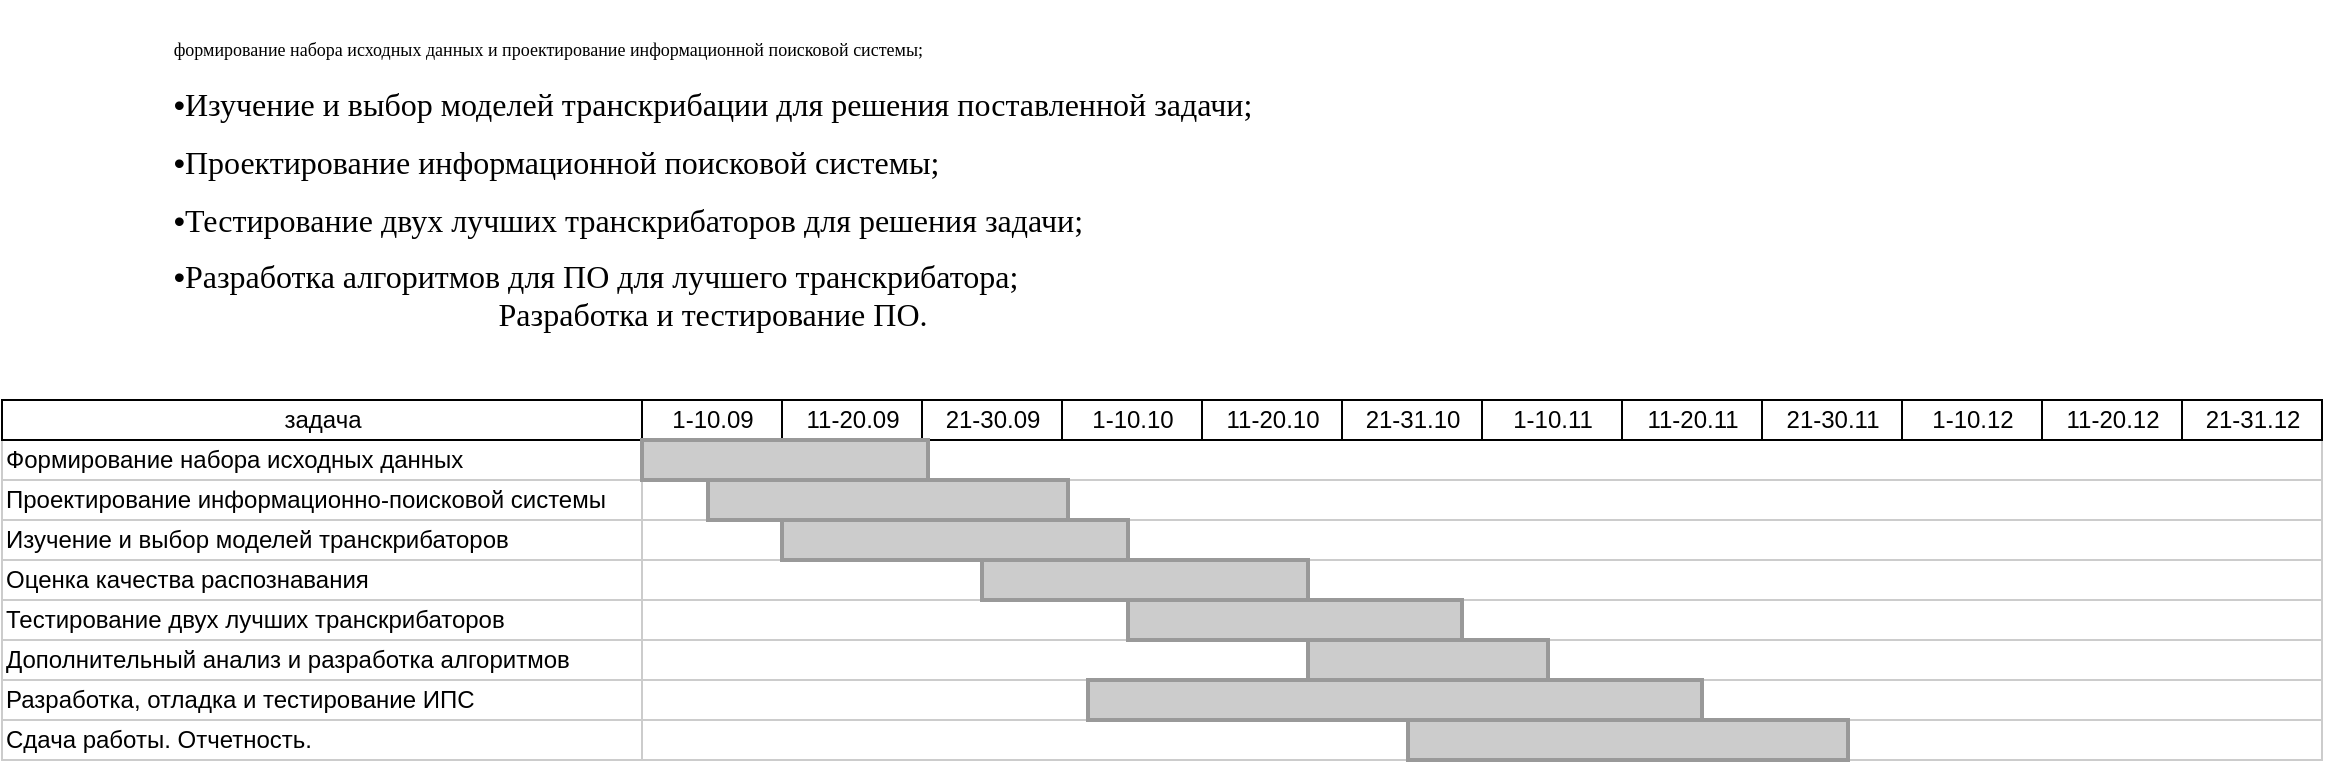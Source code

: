 <mxfile version="22.1.3" type="github">
  <diagram name="Page-1" id="fc2ac565-0d4e-3f0d-88b0-a54af1634ed7">
    <mxGraphModel dx="1214" dy="1876.5" grid="1" gridSize="10" guides="1" tooltips="1" connect="0" arrows="1" fold="1" page="1" pageScale="1.5" pageWidth="1169" pageHeight="827" background="none" math="0" shadow="0">
      <root>
        <mxCell id="0" style=";html=1;" />
        <mxCell id="1" style=";html=1;" parent="0" />
        <mxCell id="75" value="Формирование набора исходных данных" style="align=left;strokeColor=#CCCCCC;html=1;" parent="1" vertex="1">
          <mxGeometry x="297.0" y="150.0" width="320.0" height="20.0" as="geometry" />
        </mxCell>
        <mxCell id="80" value="Проектирование информационно-поисковой системы&lt;span style=&quot;white-space: pre;&quot;&gt;&lt;br/&gt;&lt;/span&gt;" style="align=left;strokeColor=#CCCCCC;html=1;" parent="1" vertex="1">
          <mxGeometry x="297" y="170.0" width="320" height="20" as="geometry" />
        </mxCell>
        <mxCell id="85" value="Изучение и выбор моделей транскрибаторов" style="align=left;strokeColor=#CCCCCC;html=1;" parent="1" vertex="1">
          <mxGeometry x="297.0" y="190.0" width="320.0" height="20" as="geometry" />
        </mxCell>
        <mxCell id="90" value="Оценка качества распознавания" style="align=left;strokeColor=#CCCCCC;html=1;" parent="1" vertex="1">
          <mxGeometry x="297.0" y="210.0" width="320.0" height="20" as="geometry" />
        </mxCell>
        <mxCell id="95" value="Тестирование двух лучших транскрибаторов" style="align=left;strokeColor=#CCCCCC;html=1;" parent="1" vertex="1">
          <mxGeometry x="297.0" y="230.0" width="320.0" height="20" as="geometry" />
        </mxCell>
        <mxCell id="100" value="Дополнительный анализ и разработка алгоритмов" style="align=left;strokeColor=#CCCCCC;html=1;" parent="1" vertex="1">
          <mxGeometry x="297.0" y="250.0" width="320.0" height="20" as="geometry" />
        </mxCell>
        <mxCell id="2" value="задача" style="strokeWidth=1;fontStyle=0;html=1;" parent="1" vertex="1">
          <mxGeometry x="297" y="130" width="320" height="20" as="geometry" />
        </mxCell>
        <mxCell id="67c90442a009f359-289" value="Разработка, отладка и тестирование ИПС" style="align=left;strokeColor=#CCCCCC;html=1;" parent="1" vertex="1">
          <mxGeometry x="297.0" y="270.0" width="320.0" height="20" as="geometry" />
        </mxCell>
        <mxCell id="67c90442a009f359-290" value="Сдача работы. Отчетность." style="align=left;strokeColor=#CCCCCC;html=1;" parent="1" vertex="1">
          <mxGeometry x="297.0" y="290.0" width="320.0" height="20" as="geometry" />
        </mxCell>
        <mxCell id="67c90442a009f359-291" value="" style="align=left;strokeColor=#CCCCCC;html=1;" parent="1" vertex="1">
          <mxGeometry x="617" y="150" width="840" height="20" as="geometry" />
        </mxCell>
        <mxCell id="4" value="1-10.09" style="strokeWidth=1;fontStyle=0;html=1;" parent="1" vertex="1">
          <mxGeometry x="617" y="130" width="70" height="20" as="geometry" />
        </mxCell>
        <mxCell id="67c90442a009f359-278" value="11-20.09" style="strokeWidth=1;fontStyle=0;html=1;" parent="1" vertex="1">
          <mxGeometry x="687" y="130" width="70" height="20" as="geometry" />
        </mxCell>
        <mxCell id="67c90442a009f359-279" value="21-30.09" style="strokeWidth=1;fontStyle=0;html=1;" parent="1" vertex="1">
          <mxGeometry x="757" y="130" width="70" height="20" as="geometry" />
        </mxCell>
        <mxCell id="67c90442a009f359-280" value="1-10.10" style="strokeWidth=1;fontStyle=0;html=1;" parent="1" vertex="1">
          <mxGeometry x="827" y="130" width="70" height="20" as="geometry" />
        </mxCell>
        <mxCell id="67c90442a009f359-281" value="11-20.10" style="strokeWidth=1;fontStyle=0;html=1;" parent="1" vertex="1">
          <mxGeometry x="897" y="130" width="70" height="20" as="geometry" />
        </mxCell>
        <mxCell id="67c90442a009f359-282" value="21-31.10" style="strokeWidth=1;fontStyle=0;html=1;" parent="1" vertex="1">
          <mxGeometry x="967" y="130" width="70" height="20" as="geometry" />
        </mxCell>
        <mxCell id="67c90442a009f359-283" value="1-10.11" style="strokeWidth=1;fontStyle=0;html=1;" parent="1" vertex="1">
          <mxGeometry x="1037" y="130" width="70" height="20" as="geometry" />
        </mxCell>
        <mxCell id="67c90442a009f359-284" value="11-20.11" style="strokeWidth=1;fontStyle=0;html=1;" parent="1" vertex="1">
          <mxGeometry x="1107" y="130" width="70" height="20" as="geometry" />
        </mxCell>
        <mxCell id="67c90442a009f359-285" value="21-30.11" style="strokeWidth=1;fontStyle=0;html=1;" parent="1" vertex="1">
          <mxGeometry x="1177" y="130" width="70" height="20" as="geometry" />
        </mxCell>
        <mxCell id="67c90442a009f359-286" value="1-10.12" style="strokeWidth=1;fontStyle=0;html=1;" parent="1" vertex="1">
          <mxGeometry x="1247" y="130" width="70" height="20" as="geometry" />
        </mxCell>
        <mxCell id="67c90442a009f359-287" value="11-20.12" style="strokeWidth=1;fontStyle=0;html=1;" parent="1" vertex="1">
          <mxGeometry x="1317" y="130" width="70" height="20" as="geometry" />
        </mxCell>
        <mxCell id="67c90442a009f359-288" value="21-31.12" style="strokeWidth=1;fontStyle=0;html=1;" parent="1" vertex="1">
          <mxGeometry x="1387" y="130" width="70" height="20" as="geometry" />
        </mxCell>
        <mxCell id="67c90442a009f359-292" value="" style="align=left;strokeColor=#CCCCCC;html=1;" parent="1" vertex="1">
          <mxGeometry x="617" y="170" width="840" height="20" as="geometry" />
        </mxCell>
        <mxCell id="67c90442a009f359-293" value="" style="align=left;strokeColor=#CCCCCC;html=1;" parent="1" vertex="1">
          <mxGeometry x="617" y="190" width="840" height="20" as="geometry" />
        </mxCell>
        <mxCell id="67c90442a009f359-294" value="" style="align=left;strokeColor=#CCCCCC;html=1;" parent="1" vertex="1">
          <mxGeometry x="617" y="210" width="840" height="20" as="geometry" />
        </mxCell>
        <mxCell id="67c90442a009f359-295" value="" style="align=left;strokeColor=#CCCCCC;html=1;" parent="1" vertex="1">
          <mxGeometry x="617" y="230" width="840" height="20" as="geometry" />
        </mxCell>
        <mxCell id="67c90442a009f359-296" value="" style="align=left;strokeColor=#CCCCCC;html=1;" parent="1" vertex="1">
          <mxGeometry x="617" y="250" width="840" height="20" as="geometry" />
        </mxCell>
        <mxCell id="67c90442a009f359-297" value="" style="align=left;strokeColor=#CCCCCC;html=1;" parent="1" vertex="1">
          <mxGeometry x="617" y="270" width="840" height="20" as="geometry" />
        </mxCell>
        <mxCell id="67c90442a009f359-298" value="" style="align=left;strokeColor=#CCCCCC;html=1;" parent="1" vertex="1">
          <mxGeometry x="617" y="290" width="840" height="20" as="geometry" />
        </mxCell>
        <mxCell id="67c90442a009f359-299" value="" style="whiteSpace=wrap;html=1;strokeWidth=2;fillColor=#CCCCCC;gradientColor=none;fontSize=14;align=center;strokeColor=#999999;" parent="1" vertex="1">
          <mxGeometry x="617" y="150" width="143" height="20" as="geometry" />
        </mxCell>
        <mxCell id="67c90442a009f359-300" value="" style="whiteSpace=wrap;html=1;strokeWidth=2;fillColor=#CCCCCC;gradientColor=none;fontSize=14;align=center;strokeColor=#999999;" parent="1" vertex="1">
          <mxGeometry x="650" y="170" width="180" height="20" as="geometry" />
        </mxCell>
        <mxCell id="67c90442a009f359-301" value="" style="whiteSpace=wrap;html=1;strokeWidth=2;fillColor=#CCCCCC;gradientColor=none;fontSize=14;align=center;strokeColor=#999999;" parent="1" vertex="1">
          <mxGeometry x="687" y="190" width="173" height="20" as="geometry" />
        </mxCell>
        <mxCell id="67c90442a009f359-302" value="" style="whiteSpace=wrap;html=1;strokeWidth=2;fillColor=#CCCCCC;gradientColor=none;fontSize=14;align=center;strokeColor=#999999;" parent="1" vertex="1">
          <mxGeometry x="787" y="210" width="163" height="20" as="geometry" />
        </mxCell>
        <mxCell id="67c90442a009f359-303" value="" style="whiteSpace=wrap;html=1;strokeWidth=2;fillColor=#CCCCCC;gradientColor=none;fontSize=14;align=center;strokeColor=#999999;" parent="1" vertex="1">
          <mxGeometry x="860" y="230" width="167" height="20" as="geometry" />
        </mxCell>
        <mxCell id="67c90442a009f359-304" value="" style="whiteSpace=wrap;html=1;strokeWidth=2;fillColor=#CCCCCC;gradientColor=none;fontSize=14;align=center;strokeColor=#999999;" parent="1" vertex="1">
          <mxGeometry x="950" y="250" width="120" height="20" as="geometry" />
        </mxCell>
        <mxCell id="67c90442a009f359-305" value="" style="whiteSpace=wrap;html=1;strokeWidth=2;fillColor=#CCCCCC;gradientColor=none;fontSize=14;align=center;strokeColor=#999999;" parent="1" vertex="1">
          <mxGeometry x="840" y="270" width="307" height="20" as="geometry" />
        </mxCell>
        <mxCell id="67c90442a009f359-306" value="" style="whiteSpace=wrap;html=1;strokeWidth=2;fillColor=#CCCCCC;gradientColor=none;fontSize=14;align=center;strokeColor=#999999;" parent="1" vertex="1">
          <mxGeometry x="1000" y="290" width="220" height="20" as="geometry" />
        </mxCell>
        <mxCell id="t3raDtDk3WNf8D7AOKck-100" value="&lt;div style=&quot;line-height: 14.4px; margin-top: 10pt; margin-bottom: 0pt; margin-left: 0.25in; text-indent: -0.25in; text-align: left; direction: ltr; unicode-bidi: embed; word-break: normal;&quot;&gt;&lt;font style=&quot;font-size: 9px;&quot;&gt;&lt;span style=&quot;font-family: Calibri;&quot;&gt;формирование&amp;nbsp;&lt;/span&gt;&lt;span style=&quot;font-family: Calibri;&quot;&gt;набора исходных данных и проектирование информационной поисковой&amp;nbsp;&lt;/span&gt;&lt;span style=&quot;font-family: Calibri;&quot;&gt;системы;&lt;/span&gt;&lt;/font&gt;&lt;/div&gt;&lt;div style=&quot;line-height: 14.4px; margin-top: 10pt; margin-bottom: 0pt; margin-left: 0.25in; text-indent: -0.25in; text-align: left; direction: ltr; unicode-bidi: embed; word-break: normal;&quot;&gt;&lt;font size=&quot;3&quot;&gt;&lt;span style=&quot;font-family: Arial;&quot;&gt;•&lt;/span&gt;&lt;span style=&quot;font-family: Calibri;&quot;&gt;Изучение&amp;nbsp;&lt;/span&gt;&lt;span style=&quot;font-family: Calibri;&quot;&gt;и выбор моделей&amp;nbsp;&lt;/span&gt;&lt;span style=&quot;font-family: Calibri;&quot;&gt;транскрибации&lt;/span&gt;&lt;span style=&quot;font-family: Calibri;&quot;&gt;&amp;nbsp;для решения поставленной&amp;nbsp;&lt;/span&gt;&lt;span style=&quot;font-family: Calibri;&quot;&gt;задачи;&lt;/span&gt;&lt;/font&gt;&lt;/div&gt;&lt;div style=&quot;line-height: 14.4px; margin-top: 10pt; margin-bottom: 0pt; margin-left: 0.25in; text-indent: -0.25in; text-align: left; direction: ltr; unicode-bidi: embed; word-break: normal;&quot;&gt;&lt;font size=&quot;3&quot;&gt;&lt;span style=&quot;font-family: Arial;&quot;&gt;•&lt;/span&gt;&lt;span style=&quot;font-family: Calibri;&quot;&gt;П&lt;/span&gt;&lt;span style=&quot;font-family: Calibri;&quot;&gt;роектирование&amp;nbsp;&lt;/span&gt;&lt;span style=&quot;font-family: Calibri;&quot;&gt;информационной поисковой&amp;nbsp;&lt;/span&gt;&lt;span style=&quot;font-family: Calibri;&quot;&gt;системы;&lt;/span&gt;&lt;/font&gt;&lt;/div&gt;&lt;div style=&quot;line-height: 14.4px; margin-top: 10pt; margin-bottom: 0pt; margin-left: 0.25in; text-indent: -0.25in; text-align: left; direction: ltr; unicode-bidi: embed; word-break: normal;&quot;&gt;&lt;font size=&quot;3&quot;&gt;&lt;span style=&quot;font-family: Arial;&quot;&gt;•&lt;/span&gt;&lt;span style=&quot;font-family: Calibri;&quot;&gt;Тестирование&amp;nbsp;&lt;/span&gt;&lt;span style=&quot;font-family: Calibri;&quot;&gt;двух лучших&amp;nbsp;&lt;/span&gt;&lt;span style=&quot;font-family: Calibri;&quot;&gt;транскрибаторов&lt;/span&gt;&lt;span style=&quot;font-family: Calibri;&quot;&gt;&amp;nbsp;для решения&amp;nbsp;&lt;/span&gt;&lt;span style=&quot;font-family: Calibri;&quot;&gt;задачи;&lt;/span&gt;&lt;/font&gt;&lt;/div&gt;&lt;div style=&quot;line-height: 14.4px; margin-top: 10pt; margin-bottom: 0pt; margin-left: 0.25in; text-indent: -0.25in; text-align: left; direction: ltr; unicode-bidi: embed; word-break: normal;&quot;&gt;&lt;font size=&quot;3&quot;&gt;&lt;span style=&quot;font-family: Arial;&quot;&gt;•&lt;/span&gt;&lt;span style=&quot;font-family: Calibri;&quot;&gt;Разработка&amp;nbsp;&lt;/span&gt;&lt;span style=&quot;font-family: Calibri;&quot;&gt;алгоритмов для ПО для лучшего&amp;nbsp;&lt;/span&gt;&lt;span style=&quot;font-family: Calibri;&quot;&gt;транскрибатора&lt;/span&gt;&lt;span style=&quot;font-family: Calibri;&quot;&gt;;&lt;/span&gt;&lt;/font&gt;&lt;/div&gt;&lt;font size=&quot;3&quot;&gt;&lt;span style=&quot;text-align: start; font-family: Calibri;&quot;&gt;Разработка&amp;nbsp;&lt;/span&gt;&lt;span style=&quot;text-align: start; font-family: Calibri;&quot;&gt;и тестирование&amp;nbsp;&lt;/span&gt;&lt;span style=&quot;text-align: start; font-family: Calibri;&quot;&gt;ПО.&lt;/span&gt;&lt;/font&gt;&lt;span style=&quot;font-family: -webkit-standard; font-size: medium; text-align: start;&quot;&gt;&lt;/span&gt;" style="text;html=1;align=center;verticalAlign=middle;resizable=0;points=[];autosize=1;strokeColor=none;fillColor=none;" vertex="1" parent="1">
          <mxGeometry x="367" y="-70" width="570" height="170" as="geometry" />
        </mxCell>
      </root>
    </mxGraphModel>
  </diagram>
</mxfile>
